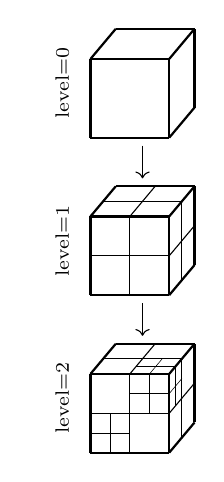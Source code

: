 \def\zangle{50}
\def\xangle{-0}
% 
\begin{tikzpicture}[x=(\xangle:1cm), y=(90:1cm), z=(\zangle:0.5cm)]
    % % 
    % \draw (0,0,0)--(1,0,0) node[midway] {x};
    % \draw (0,0,0)--(0,1,0) node[midway] {y};
    % \draw (0,0,0)--(0,0,1) node[midway] {z};
    % 
    \begin{scope}[local bounding box=BB1]
    \draw[thick] (0,0,0)--(1,0,0){};
    \draw[thick] (0,0,0)--(0,1,0){};
    \draw[thick] (1,0,0)--(1,1,0){};
    \draw[thick] (0,1,0)--(1,1,0){};
    \draw[thick] (1,1,0)--(1,1,1){};
    \draw[thick] (1,0,0)--(1,0,1){};
    \draw[thick] (0,1,0)--(0,1,1){};
    \draw[thick] (0,1,1)--(1,1,1){};
    \draw[thick] (1,0,1)--(1,1,1){};
    \end{scope}
    % 
    \begin{scope}[yshift = -2cm, local bounding box=BB2]
    \draw[thick] (0,0,0)--(1,0,0){};
    \draw[thick] (0,0,0)--(0,1,0){};
    \draw[thick] (1,0,0)--(1,1,0){};
    \draw[thick] (0,1,0)--(1,1,0){};
    \draw[thick] (1,1,0)--(1,1,1){};
    \draw[thick] (1,0,0)--(1,0,1){};
    \draw[thick] (0,1,0)--(0,1,1){};
    \draw[thick] (0,1,1)--(1,1,1){};
    \draw[thick] (1,0,1)--(1,1,1){};
    % 
    \draw[] (1,1,0.5)--(1,0,0.5){};
    \draw[] (1,1,0.5)--(0,1,0.5){};
    \draw[] (0.5,1,0)--(0.5,0,0){};
    \draw[] (0.5,1,0)--(0.5,1,1){};
    \draw[] (0,0.5,0)--(1,0.5,0){};
    \draw[] (1,0.5,1)--(1,0.5,0){};
    \end{scope}
    % 
    \begin{scope}[yshift = -4cm, local bounding box=BB3]
    \draw[thick] (0,0,0)--(1,0,0){};
    \draw[thick] (0,0,0)--(0,1,0){};
    \draw[thick] (1,0,0)--(1,1,0){};
    \draw[thick] (0,1,0)--(1,1,0){};
    \draw[thick] (1,1,0)--(1,1,1){};
    \draw[thick] (1,0,0)--(1,0,1){};
    \draw[thick] (0,1,0)--(0,1,1){};
    \draw[thick] (0,1,1)--(1,1,1){};
    \draw[thick] (1,0,1)--(1,1,1){};
    % 
    \draw[] (1,1,0.5)--(1,0,0.5){};
    \draw[] (1,1,0.5)--(0,1,0.5){};
    \draw[] (0.5,1,0)--(0.5,0,0){};
    \draw[] (0.5,1,0)--(0.5,1,1){};
    \draw[] (0,0.5,0)--(1,0.5,0){};
    \draw[] (1,0.5,1)--(1,0.5,0){};
    % 
    \draw[very thin] (0.75,0.5,0)--(0.75,1,0){};
    \draw[very thin] (0.5,0.75,0)--(1,0.75,0){};
    \draw[very thin] (0.75,1,0)--(0.75,1,0.5){};
    \draw[very thin] (0.5,1,0.25)--(1,1,0.25){};
    \draw[very thin] (1,0.75,0)--(1,0.75,0.5){};
    \draw[very thin] (1,0.5,0.25)--(1,1,0.25){};
    \draw[very thin] (0.25,0,0)--(0.25,0.5,0){};
    \draw[very thin] (0,0.25,0)--(0.5,0.25,0){};
    \end{scope}
    % 
    \draw[->] ($(BB1.south) - (0,0.1)$) -- ($(BB2.north) + (0,0.1)$){};
    \draw[->] ($(BB2.south) - (0,0.1)$) -- ($(BB3.north) + (0,0.1)$){};
    % 
    \node[above, anchor=south, xshift=-1ex,rotate=90] at (BB1.west) {\scriptsize level=0};
    \node[above, anchor=south, xshift=-1ex,rotate=90] at (BB2.west) {\scriptsize level=1};
    \node[above, anchor=south, xshift=-1ex,rotate=90] at (BB3.west) {\scriptsize level=2};
    % 
\end{tikzpicture}